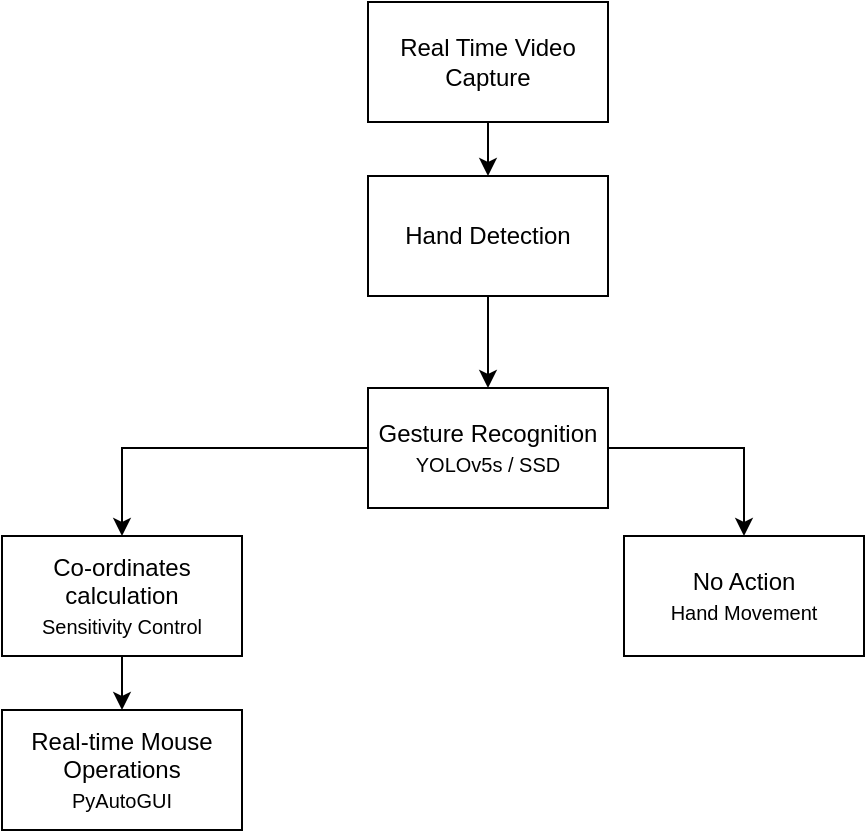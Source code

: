 <mxfile version="22.1.11" type="github">
  <diagram name="Page-1" id="2YBvvXClWsGukQMizWep">
    <mxGraphModel dx="1105" dy="549" grid="0" gridSize="10" guides="1" tooltips="1" connect="1" arrows="1" fold="1" page="1" pageScale="1" pageWidth="850" pageHeight="1100" background="none" math="0" shadow="0">
      <root>
        <mxCell id="0" />
        <mxCell id="1" parent="0" />
        <mxCell id="Tl_bqedoL6HtUF3RtP5--9" style="edgeStyle=orthogonalEdgeStyle;rounded=0;orthogonalLoop=1;jettySize=auto;html=1;entryX=0.5;entryY=0;entryDx=0;entryDy=0;" edge="1" parent="1" source="Tl_bqedoL6HtUF3RtP5--2" target="Tl_bqedoL6HtUF3RtP5--3">
          <mxGeometry relative="1" as="geometry" />
        </mxCell>
        <mxCell id="Tl_bqedoL6HtUF3RtP5--2" value="Real Time Video Capture" style="rounded=0;whiteSpace=wrap;html=1;" vertex="1" parent="1">
          <mxGeometry x="390" y="17" width="120" height="60" as="geometry" />
        </mxCell>
        <mxCell id="Tl_bqedoL6HtUF3RtP5--10" style="edgeStyle=orthogonalEdgeStyle;rounded=0;orthogonalLoop=1;jettySize=auto;html=1;entryX=0.5;entryY=0;entryDx=0;entryDy=0;" edge="1" parent="1" source="Tl_bqedoL6HtUF3RtP5--3" target="Tl_bqedoL6HtUF3RtP5--4">
          <mxGeometry relative="1" as="geometry" />
        </mxCell>
        <mxCell id="Tl_bqedoL6HtUF3RtP5--3" value="Hand Detection" style="rounded=0;whiteSpace=wrap;html=1;" vertex="1" parent="1">
          <mxGeometry x="390" y="104" width="120" height="60" as="geometry" />
        </mxCell>
        <mxCell id="Tl_bqedoL6HtUF3RtP5--11" style="edgeStyle=orthogonalEdgeStyle;rounded=0;orthogonalLoop=1;jettySize=auto;html=1;entryX=0.5;entryY=0;entryDx=0;entryDy=0;" edge="1" parent="1" source="Tl_bqedoL6HtUF3RtP5--4" target="Tl_bqedoL6HtUF3RtP5--6">
          <mxGeometry relative="1" as="geometry" />
        </mxCell>
        <mxCell id="Tl_bqedoL6HtUF3RtP5--12" style="edgeStyle=orthogonalEdgeStyle;rounded=0;orthogonalLoop=1;jettySize=auto;html=1;" edge="1" parent="1" source="Tl_bqedoL6HtUF3RtP5--4" target="Tl_bqedoL6HtUF3RtP5--5">
          <mxGeometry relative="1" as="geometry" />
        </mxCell>
        <mxCell id="Tl_bqedoL6HtUF3RtP5--4" value="Gesture Recognition&lt;br&gt;&lt;font style=&quot;font-size: 10px;&quot;&gt;YOLOv5s / SSD&lt;/font&gt;" style="rounded=0;whiteSpace=wrap;html=1;" vertex="1" parent="1">
          <mxGeometry x="390" y="210" width="120" height="60" as="geometry" />
        </mxCell>
        <mxCell id="Tl_bqedoL6HtUF3RtP5--5" value="No Action&lt;br&gt;&lt;font style=&quot;font-size: 10px;&quot;&gt;Hand Movement&lt;/font&gt;" style="rounded=0;whiteSpace=wrap;html=1;" vertex="1" parent="1">
          <mxGeometry x="518" y="284" width="120" height="60" as="geometry" />
        </mxCell>
        <mxCell id="Tl_bqedoL6HtUF3RtP5--13" style="edgeStyle=orthogonalEdgeStyle;rounded=0;orthogonalLoop=1;jettySize=auto;html=1;entryX=0.5;entryY=0;entryDx=0;entryDy=0;" edge="1" parent="1" source="Tl_bqedoL6HtUF3RtP5--6" target="Tl_bqedoL6HtUF3RtP5--7">
          <mxGeometry relative="1" as="geometry" />
        </mxCell>
        <mxCell id="Tl_bqedoL6HtUF3RtP5--6" value="Co-ordinates calculation&lt;br&gt;&lt;font style=&quot;font-size: 10px;&quot;&gt;Sensitivity Control&lt;/font&gt;" style="rounded=0;whiteSpace=wrap;html=1;" vertex="1" parent="1">
          <mxGeometry x="207" y="284" width="120" height="60" as="geometry" />
        </mxCell>
        <mxCell id="Tl_bqedoL6HtUF3RtP5--7" value="Real-time Mouse Operations&lt;br&gt;&lt;font style=&quot;font-size: 10px;&quot;&gt;PyAutoGUI&lt;/font&gt;" style="rounded=0;whiteSpace=wrap;html=1;" vertex="1" parent="1">
          <mxGeometry x="207" y="371" width="120" height="60" as="geometry" />
        </mxCell>
      </root>
    </mxGraphModel>
  </diagram>
</mxfile>
